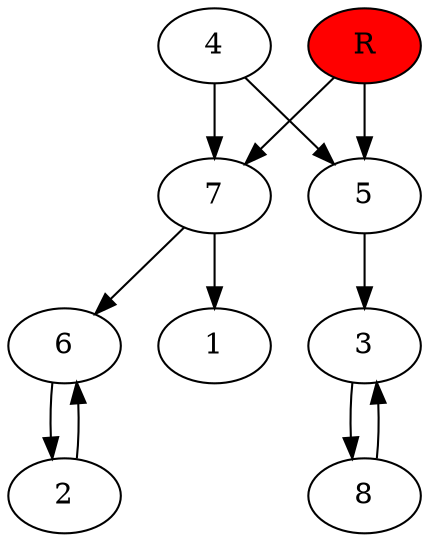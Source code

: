 digraph prb12638 {
	1
	2
	3
	4
	5
	6
	7
	8
	R [fillcolor="#ff0000" style=filled]
	2 -> 6
	3 -> 8
	4 -> 5
	4 -> 7
	5 -> 3
	6 -> 2
	7 -> 1
	7 -> 6
	8 -> 3
	R -> 5
	R -> 7
}
